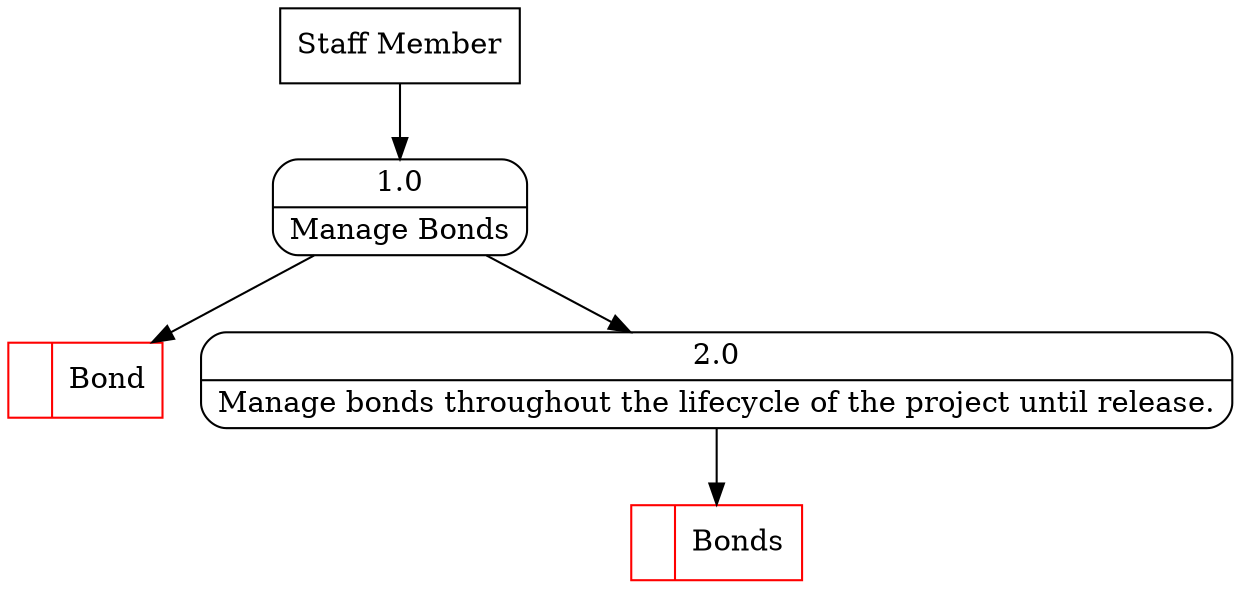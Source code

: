 digraph dfd2{ 
node[shape=record]
200 [label="<f0>  |<f1> Bond " color=red];
201 [label="Staff Member" shape=box];
202 [label="{<f0> 1.0|<f1> Manage Bonds }" shape=Mrecord];
2 [label="{<f0> 2.0|<f1> Manage bonds throughout the lifecycle of the project until release. }" shape=Mrecord];
202 -> 2
1001 [label="<f0>  |<f1> Bonds " color=red];
2 -> 1001
201 -> 202
202 -> 200
}